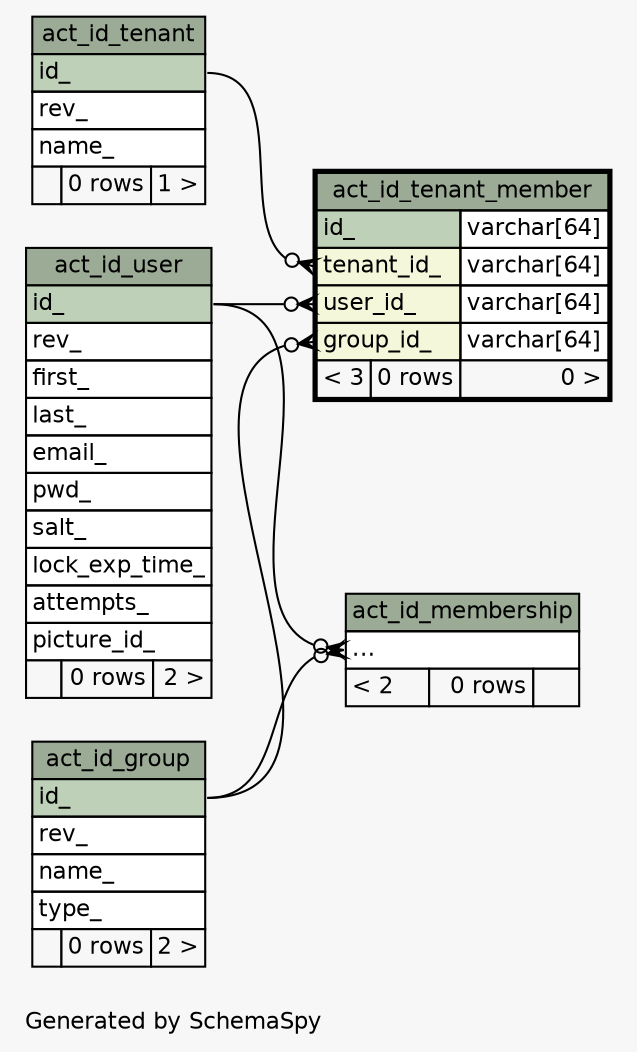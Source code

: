 // dot 2.43.0 on Linux 5.15.0-1035-azure
// SchemaSpy rev Unknown
digraph "twoDegreesRelationshipsDiagram" {
  graph [
    rankdir="RL"
    bgcolor="#f7f7f7"
    label="\nGenerated by SchemaSpy"
    labeljust="l"
    nodesep="0.18"
    ranksep="0.46"
    fontname="Helvetica"
    fontsize="11"
  ];
  node [
    fontname="Helvetica"
    fontsize="11"
    shape="plaintext"
  ];
  edge [
    arrowsize="0.8"
  ];
  "act_id_membership":"elipses":w -> "act_id_group":"id_":e [arrowhead=none dir=back arrowtail=crowodot];
  "act_id_membership":"elipses":w -> "act_id_user":"id_":e [arrowhead=none dir=back arrowtail=crowodot];
  "act_id_tenant_member":"group_id_":w -> "act_id_group":"id_":e [arrowhead=none dir=back arrowtail=crowodot];
  "act_id_tenant_member":"tenant_id_":w -> "act_id_tenant":"id_":e [arrowhead=none dir=back arrowtail=crowodot];
  "act_id_tenant_member":"user_id_":w -> "act_id_user":"id_":e [arrowhead=none dir=back arrowtail=crowodot];
  "act_id_group" [
    label=<
    <TABLE BORDER="0" CELLBORDER="1" CELLSPACING="0" BGCOLOR="#ffffff">
      <TR><TD COLSPAN="3" BGCOLOR="#9bab96" ALIGN="CENTER">act_id_group</TD></TR>
      <TR><TD PORT="id_" COLSPAN="3" BGCOLOR="#bed1b8" ALIGN="LEFT">id_</TD></TR>
      <TR><TD PORT="rev_" COLSPAN="3" ALIGN="LEFT">rev_</TD></TR>
      <TR><TD PORT="name_" COLSPAN="3" ALIGN="LEFT">name_</TD></TR>
      <TR><TD PORT="type_" COLSPAN="3" ALIGN="LEFT">type_</TD></TR>
      <TR><TD ALIGN="LEFT" BGCOLOR="#f7f7f7">  </TD><TD ALIGN="RIGHT" BGCOLOR="#f7f7f7">0 rows</TD><TD ALIGN="RIGHT" BGCOLOR="#f7f7f7">2 &gt;</TD></TR>
    </TABLE>>
    URL="act_id_group.html"
    tooltip="act_id_group"
  ];
  "act_id_membership" [
    label=<
    <TABLE BORDER="0" CELLBORDER="1" CELLSPACING="0" BGCOLOR="#ffffff">
      <TR><TD COLSPAN="3" BGCOLOR="#9bab96" ALIGN="CENTER">act_id_membership</TD></TR>
      <TR><TD PORT="elipses" COLSPAN="3" ALIGN="LEFT">...</TD></TR>
      <TR><TD ALIGN="LEFT" BGCOLOR="#f7f7f7">&lt; 2</TD><TD ALIGN="RIGHT" BGCOLOR="#f7f7f7">0 rows</TD><TD ALIGN="RIGHT" BGCOLOR="#f7f7f7">  </TD></TR>
    </TABLE>>
    URL="act_id_membership.html"
    tooltip="act_id_membership"
  ];
  "act_id_tenant" [
    label=<
    <TABLE BORDER="0" CELLBORDER="1" CELLSPACING="0" BGCOLOR="#ffffff">
      <TR><TD COLSPAN="3" BGCOLOR="#9bab96" ALIGN="CENTER">act_id_tenant</TD></TR>
      <TR><TD PORT="id_" COLSPAN="3" BGCOLOR="#bed1b8" ALIGN="LEFT">id_</TD></TR>
      <TR><TD PORT="rev_" COLSPAN="3" ALIGN="LEFT">rev_</TD></TR>
      <TR><TD PORT="name_" COLSPAN="3" ALIGN="LEFT">name_</TD></TR>
      <TR><TD ALIGN="LEFT" BGCOLOR="#f7f7f7">  </TD><TD ALIGN="RIGHT" BGCOLOR="#f7f7f7">0 rows</TD><TD ALIGN="RIGHT" BGCOLOR="#f7f7f7">1 &gt;</TD></TR>
    </TABLE>>
    URL="act_id_tenant.html"
    tooltip="act_id_tenant"
  ];
  "act_id_tenant_member" [
    label=<
    <TABLE BORDER="2" CELLBORDER="1" CELLSPACING="0" BGCOLOR="#ffffff">
      <TR><TD COLSPAN="3" BGCOLOR="#9bab96" ALIGN="CENTER">act_id_tenant_member</TD></TR>
      <TR><TD PORT="id_" COLSPAN="2" BGCOLOR="#bed1b8" ALIGN="LEFT">id_</TD><TD PORT="id_.type" ALIGN="LEFT">varchar[64]</TD></TR>
      <TR><TD PORT="tenant_id_" COLSPAN="2" BGCOLOR="#f4f7da" ALIGN="LEFT">tenant_id_</TD><TD PORT="tenant_id_.type" ALIGN="LEFT">varchar[64]</TD></TR>
      <TR><TD PORT="user_id_" COLSPAN="2" BGCOLOR="#f4f7da" ALIGN="LEFT">user_id_</TD><TD PORT="user_id_.type" ALIGN="LEFT">varchar[64]</TD></TR>
      <TR><TD PORT="group_id_" COLSPAN="2" BGCOLOR="#f4f7da" ALIGN="LEFT">group_id_</TD><TD PORT="group_id_.type" ALIGN="LEFT">varchar[64]</TD></TR>
      <TR><TD ALIGN="LEFT" BGCOLOR="#f7f7f7">&lt; 3</TD><TD ALIGN="RIGHT" BGCOLOR="#f7f7f7">0 rows</TD><TD ALIGN="RIGHT" BGCOLOR="#f7f7f7">0 &gt;</TD></TR>
    </TABLE>>
    URL="act_id_tenant_member.html"
    tooltip="act_id_tenant_member"
  ];
  "act_id_user" [
    label=<
    <TABLE BORDER="0" CELLBORDER="1" CELLSPACING="0" BGCOLOR="#ffffff">
      <TR><TD COLSPAN="3" BGCOLOR="#9bab96" ALIGN="CENTER">act_id_user</TD></TR>
      <TR><TD PORT="id_" COLSPAN="3" BGCOLOR="#bed1b8" ALIGN="LEFT">id_</TD></TR>
      <TR><TD PORT="rev_" COLSPAN="3" ALIGN="LEFT">rev_</TD></TR>
      <TR><TD PORT="first_" COLSPAN="3" ALIGN="LEFT">first_</TD></TR>
      <TR><TD PORT="last_" COLSPAN="3" ALIGN="LEFT">last_</TD></TR>
      <TR><TD PORT="email_" COLSPAN="3" ALIGN="LEFT">email_</TD></TR>
      <TR><TD PORT="pwd_" COLSPAN="3" ALIGN="LEFT">pwd_</TD></TR>
      <TR><TD PORT="salt_" COLSPAN="3" ALIGN="LEFT">salt_</TD></TR>
      <TR><TD PORT="lock_exp_time_" COLSPAN="3" ALIGN="LEFT">lock_exp_time_</TD></TR>
      <TR><TD PORT="attempts_" COLSPAN="3" ALIGN="LEFT">attempts_</TD></TR>
      <TR><TD PORT="picture_id_" COLSPAN="3" ALIGN="LEFT">picture_id_</TD></TR>
      <TR><TD ALIGN="LEFT" BGCOLOR="#f7f7f7">  </TD><TD ALIGN="RIGHT" BGCOLOR="#f7f7f7">0 rows</TD><TD ALIGN="RIGHT" BGCOLOR="#f7f7f7">2 &gt;</TD></TR>
    </TABLE>>
    URL="act_id_user.html"
    tooltip="act_id_user"
  ];
}
